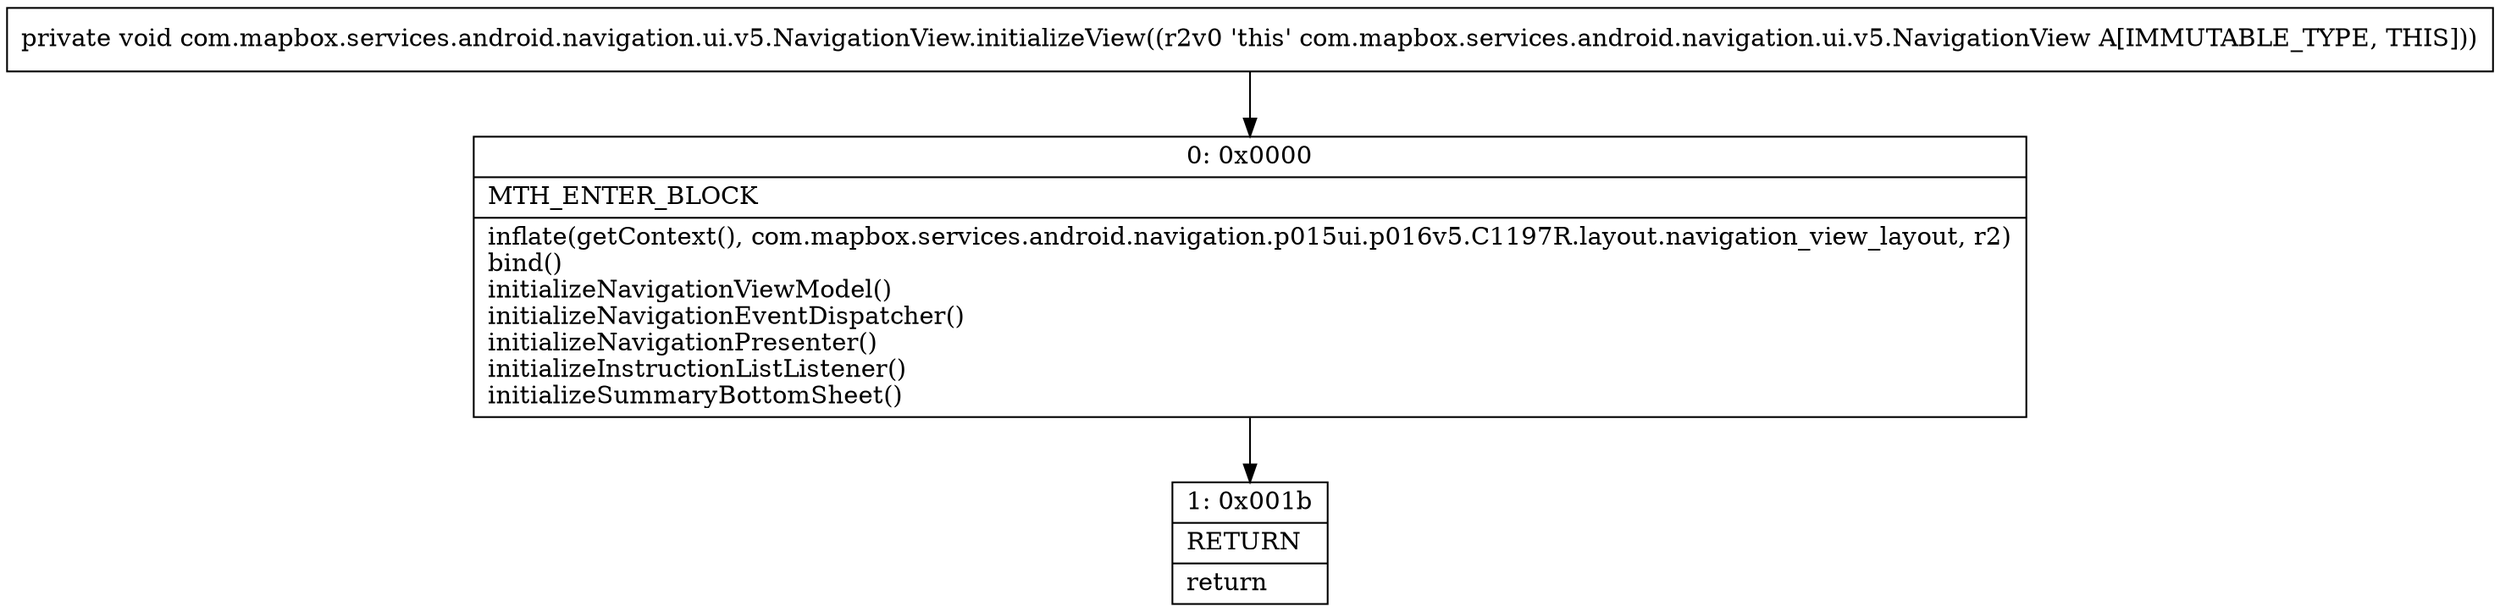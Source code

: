 digraph "CFG forcom.mapbox.services.android.navigation.ui.v5.NavigationView.initializeView()V" {
Node_0 [shape=record,label="{0\:\ 0x0000|MTH_ENTER_BLOCK\l|inflate(getContext(), com.mapbox.services.android.navigation.p015ui.p016v5.C1197R.layout.navigation_view_layout, r2)\lbind()\linitializeNavigationViewModel()\linitializeNavigationEventDispatcher()\linitializeNavigationPresenter()\linitializeInstructionListListener()\linitializeSummaryBottomSheet()\l}"];
Node_1 [shape=record,label="{1\:\ 0x001b|RETURN\l|return\l}"];
MethodNode[shape=record,label="{private void com.mapbox.services.android.navigation.ui.v5.NavigationView.initializeView((r2v0 'this' com.mapbox.services.android.navigation.ui.v5.NavigationView A[IMMUTABLE_TYPE, THIS])) }"];
MethodNode -> Node_0;
Node_0 -> Node_1;
}


